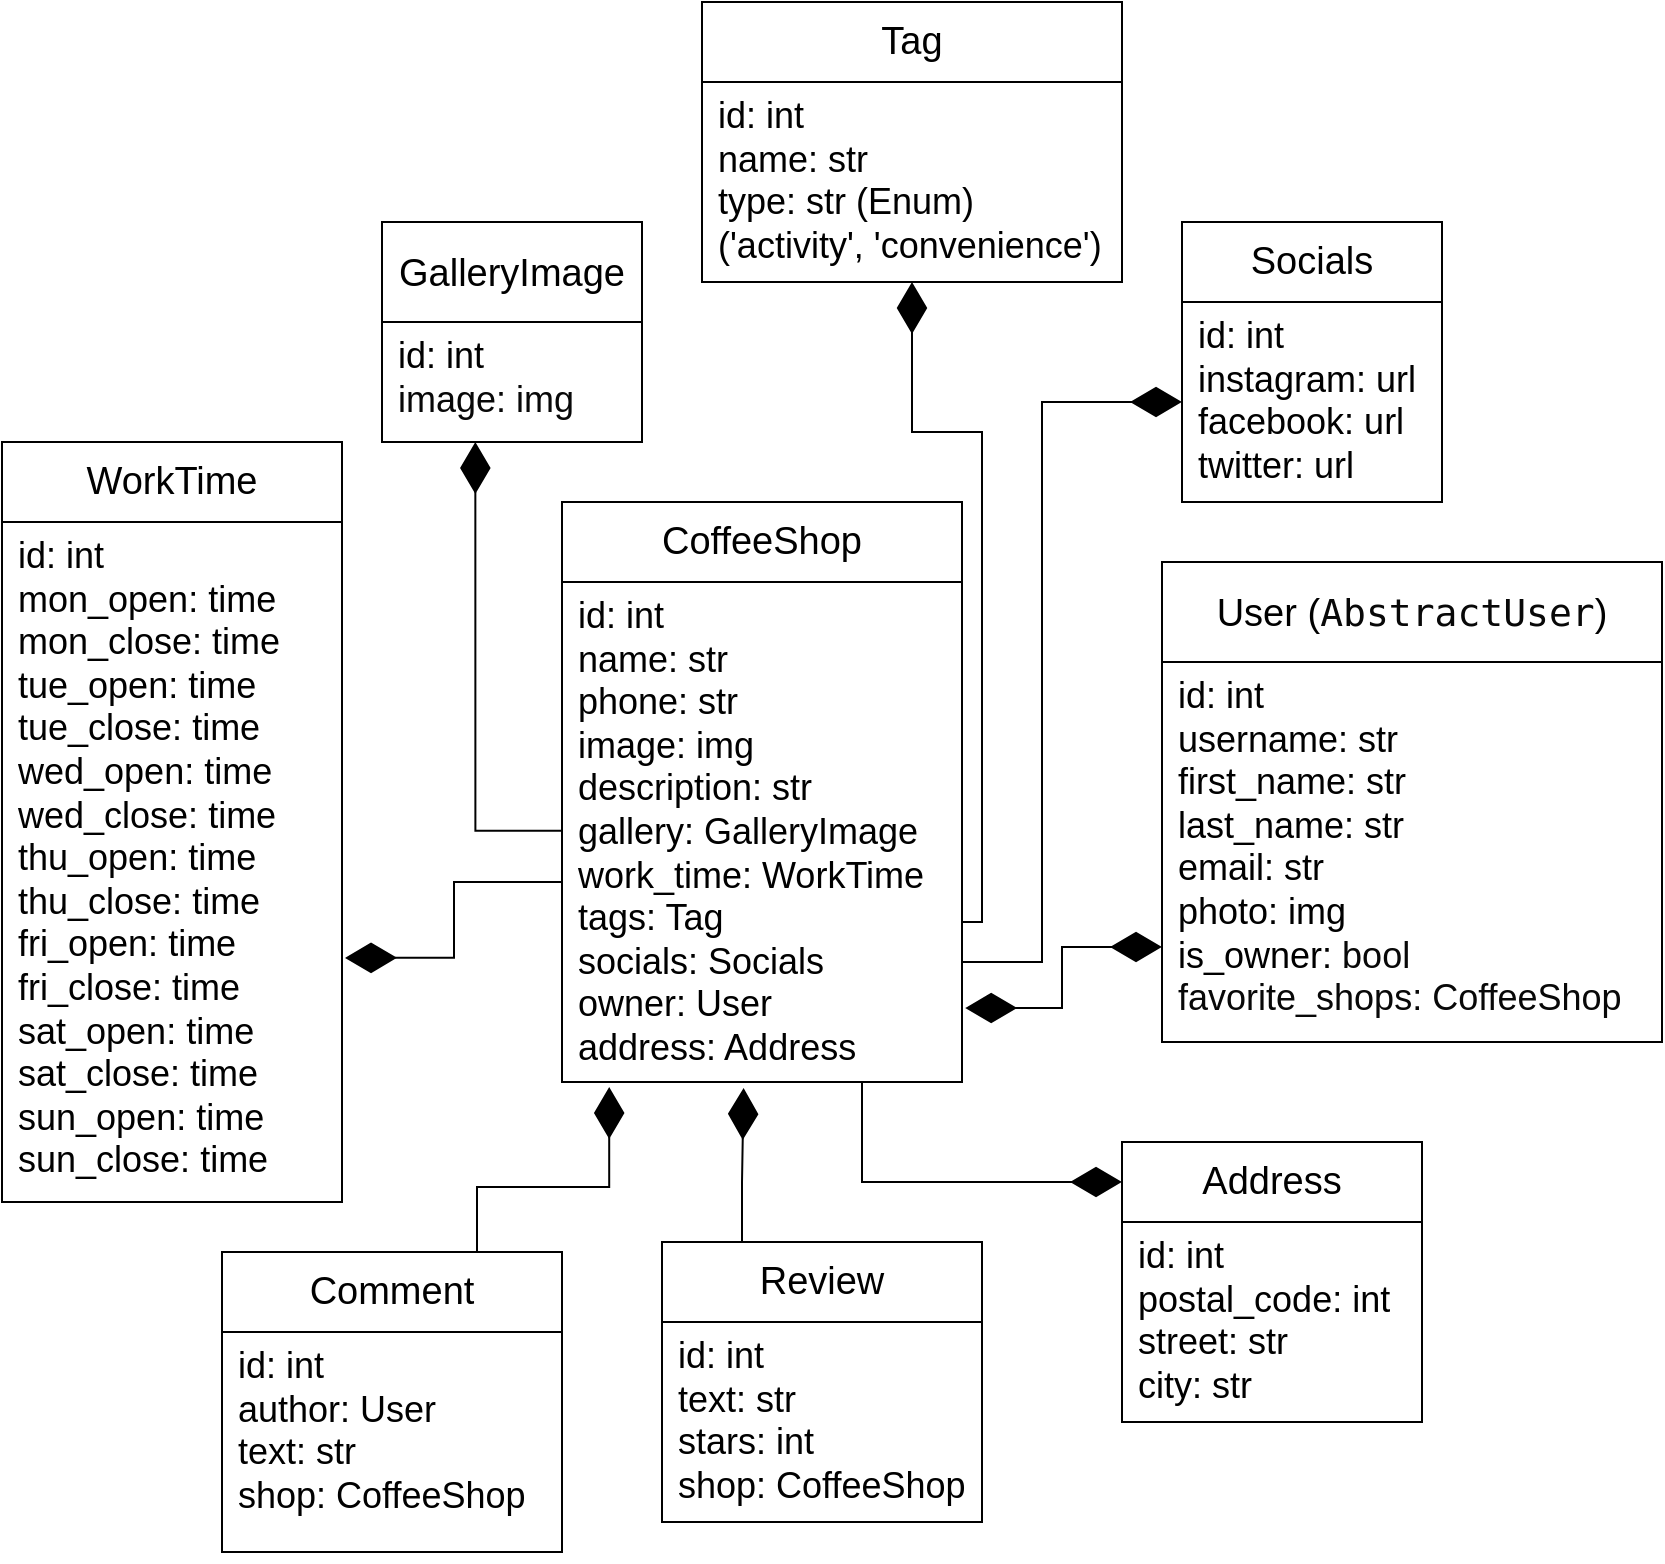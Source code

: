 <mxfile version="20.5.3" type="embed"><diagram id="qeMY2syIwX05Tvn6X6Fh" name="Page-1"><mxGraphModel dx="815" dy="751" grid="1" gridSize="10" guides="1" tooltips="1" connect="1" arrows="1" fold="1" page="0" pageScale="1" pageWidth="850" pageHeight="1100" math="0" shadow="0"><root><mxCell id="0"/><mxCell id="1" parent="0"/><mxCell id="9" value="&lt;p style=&quot;line-height: 100%;&quot;&gt;&lt;font style=&quot;font-size: 19px;&quot;&gt;CoffeeShop&lt;/font&gt;&lt;/p&gt;" style="rounded=0;whiteSpace=wrap;html=1;" parent="1" vertex="1"><mxGeometry x="790" y="440" width="200" height="40" as="geometry"/></mxCell><mxCell id="90" style="edgeStyle=orthogonalEdgeStyle;rounded=0;orthogonalLoop=1;jettySize=auto;html=1;exitX=1;exitY=0.25;exitDx=0;exitDy=0;entryX=0;entryY=0.5;entryDx=0;entryDy=0;fontFamily=Helvetica;fontSize=18;endSize=23;startSize=23;endArrow=diamondThin;endFill=1;" parent="1" source="23" target="78" edge="1"><mxGeometry relative="1" as="geometry"><Array as="points"><mxPoint x="980" y="670"/><mxPoint x="1030" y="670"/><mxPoint x="1030" y="390"/></Array></mxGeometry></mxCell><mxCell id="97" style="edgeStyle=orthogonalEdgeStyle;rounded=0;orthogonalLoop=1;jettySize=auto;html=1;exitX=1;exitY=0.5;exitDx=0;exitDy=0;entryX=0.5;entryY=1;entryDx=0;entryDy=0;fontFamily=Helvetica;fontSize=18;endSize=23;startSize=23;endArrow=diamondThin;endFill=1;" parent="1" source="23" target="54" edge="1"><mxGeometry relative="1" as="geometry"><Array as="points"><mxPoint x="980" y="605"/><mxPoint x="980" y="650"/><mxPoint x="1000" y="650"/><mxPoint x="1000" y="405"/><mxPoint x="965" y="405"/></Array></mxGeometry></mxCell><mxCell id="102" style="edgeStyle=orthogonalEdgeStyle;rounded=0;orthogonalLoop=1;jettySize=auto;html=1;exitX=0.75;exitY=1;exitDx=0;exitDy=0;entryX=0;entryY=0.5;entryDx=0;entryDy=0;fontFamily=Helvetica;fontSize=18;startArrow=none;startFill=0;endArrow=diamondThin;endFill=1;endSize=23;startSize=23;sourcePerimeterSpacing=0;targetPerimeterSpacing=0;jumpSize=11;" parent="1" source="23" target="56" edge="1"><mxGeometry relative="1" as="geometry"><Array as="points"><mxPoint x="940" y="780"/></Array></mxGeometry></mxCell><mxCell id="114" style="edgeStyle=orthogonalEdgeStyle;rounded=0;jumpSize=0;orthogonalLoop=1;jettySize=auto;html=1;exitX=0;exitY=0.75;exitDx=0;exitDy=0;entryX=1.009;entryY=0.641;entryDx=0;entryDy=0;entryPerimeter=0;fontFamily=Helvetica;fontSize=18;startArrow=none;startFill=0;endArrow=diamondThin;endFill=1;startSize=23;endSize=23;sourcePerimeterSpacing=0;targetPerimeterSpacing=0;" parent="1" source="23" target="76" edge="1"><mxGeometry relative="1" as="geometry"><Array as="points"><mxPoint x="790" y="630"/><mxPoint x="736" y="630"/><mxPoint x="736" y="668"/></Array></mxGeometry></mxCell><mxCell id="23" value="&lt;font style=&quot;font-size: 18px;&quot;&gt;id: int&lt;br style=&quot;font-size: 18px;&quot;&gt;name: str&lt;br style=&quot;font-size: 18px;&quot;&gt;phone: str&lt;br style=&quot;font-size: 18px;&quot;&gt;image: img&lt;br&gt;description: str&lt;br style=&quot;font-size: 18px;&quot;&gt;gallery: GalleryImage&lt;br&gt;&lt;div&gt;&lt;span style=&quot;background-color: initial;&quot;&gt;work_time: WorkTime&lt;/span&gt;&lt;/div&gt;tags: Tag&lt;br style=&quot;font-size: 18px;&quot;&gt;&lt;/font&gt;&lt;div style=&quot;font-size: 18px;&quot;&gt;&lt;span style=&quot;background-color: initial; font-size: 18px;&quot;&gt;&lt;font style=&quot;font-size: 18px;&quot;&gt;socials: Socials&lt;/font&gt;&lt;/span&gt;&lt;/div&gt;&lt;div style=&quot;font-size: 18px;&quot;&gt;&lt;span style=&quot;background-color: initial;&quot;&gt;owner: User&lt;br&gt;&lt;/span&gt;address: Address&amp;nbsp;&lt;br&gt;&lt;/div&gt;" style="rounded=0;whiteSpace=wrap;html=1;fontSize=18;align=left;verticalAlign=top;spacingLeft=6;" parent="1" vertex="1"><mxGeometry x="790" y="480" width="200" height="250" as="geometry"/></mxCell><mxCell id="53" value="&lt;span style=&quot;font-size: 19px;&quot;&gt;Tag&lt;/span&gt;" style="rounded=0;whiteSpace=wrap;html=1;" parent="1" vertex="1"><mxGeometry x="860" y="190" width="210" height="40" as="geometry"/></mxCell><mxCell id="54" value="id: int&lt;br style=&quot;font-size: 18px;&quot;&gt;&lt;div style=&quot;font-size: 18px;&quot;&gt;&lt;span style=&quot;background-color: initial; font-size: 18px;&quot;&gt;name: str&lt;/span&gt;&lt;/div&gt;&lt;div style=&quot;font-size: 18px;&quot;&gt;&lt;span style=&quot;background-color: initial; font-size: 18px;&quot;&gt;type:&amp;nbsp;&lt;/span&gt;str (Enum)&lt;br style=&quot;font-size: 18px;&quot;&gt;('activity', 'convenience')&lt;br style=&quot;font-size: 18px;&quot;&gt;&lt;/div&gt;" style="rounded=0;whiteSpace=wrap;html=1;fontSize=18;spacingLeft=6;align=left;verticalAlign=top;" parent="1" vertex="1"><mxGeometry x="860" y="230" width="210" height="100" as="geometry"/></mxCell><mxCell id="56" value="&lt;p style=&quot;line-height: 100%;&quot;&gt;&lt;font style=&quot;font-size: 19px;&quot;&gt;Address&lt;/font&gt;&lt;/p&gt;" style="rounded=0;whiteSpace=wrap;html=1;" parent="1" vertex="1"><mxGeometry x="1070" y="760" width="150" height="40" as="geometry"/></mxCell><mxCell id="58" value="&lt;p style=&quot;line-height: 100%;&quot;&gt;&lt;font style=&quot;font-size: 19px;&quot;&gt;Socials&lt;/font&gt;&lt;/p&gt;" style="rounded=0;whiteSpace=wrap;html=1;" parent="1" vertex="1"><mxGeometry x="1100" y="300" width="130" height="40" as="geometry"/></mxCell><mxCell id="61" value="&lt;p style=&quot;line-height: 100%;&quot;&gt;&lt;font style=&quot;font-size: 19px;&quot;&gt;WorkTime&lt;/font&gt;&lt;/p&gt;" style="rounded=0;whiteSpace=wrap;html=1;" parent="1" vertex="1"><mxGeometry x="510" y="410" width="170" height="40" as="geometry"/></mxCell><mxCell id="113" style="edgeStyle=orthogonalEdgeStyle;rounded=0;jumpSize=0;orthogonalLoop=1;jettySize=auto;html=1;exitX=0.75;exitY=0;exitDx=0;exitDy=0;entryX=0.118;entryY=1.01;entryDx=0;entryDy=0;entryPerimeter=0;fontFamily=Helvetica;fontSize=18;startArrow=none;startFill=0;endArrow=diamondThin;endFill=1;startSize=23;endSize=23;sourcePerimeterSpacing=0;targetPerimeterSpacing=0;" parent="1" source="65" target="23" edge="1"><mxGeometry relative="1" as="geometry"/></mxCell><mxCell id="65" value="&lt;p style=&quot;line-height: 100%;&quot;&gt;&lt;span style=&quot;font-size: 19px;&quot;&gt;Comment&lt;/span&gt;&lt;/p&gt;" style="rounded=0;whiteSpace=wrap;html=1;" parent="1" vertex="1"><mxGeometry x="620" y="815" width="170" height="40" as="geometry"/></mxCell><mxCell id="117" style="edgeStyle=orthogonalEdgeStyle;rounded=0;orthogonalLoop=1;jettySize=auto;html=1;exitX=0.75;exitY=1;exitDx=0;exitDy=0;entryX=1.008;entryY=0.852;entryDx=0;entryDy=0;entryPerimeter=0;startArrow=diamondThin;startFill=1;endArrow=diamondThin;endFill=1;endSize=23;startSize=23;" edge="1" parent="1" source="68" target="23"><mxGeometry relative="1" as="geometry"/></mxCell><mxCell id="68" value="&lt;font style=&quot;font-size: 18px;&quot;&gt;id: int&lt;br style=&quot;font-size: 18px;&quot;&gt;username: str&lt;br style=&quot;font-size: 18px;&quot;&gt;first_name: str&lt;br style=&quot;font-size: 18px;&quot;&gt;last_name: str&lt;br style=&quot;font-size: 18px;&quot;&gt;email: str&lt;br style=&quot;font-size: 18px;&quot;&gt;photo: img&lt;br style=&quot;font-size: 18px;&quot;&gt;is_owner:&amp;nbsp;&lt;/font&gt;&lt;span style=&quot;background-color: rgb(255, 255, 255); color: rgb(8, 8, 8); font-size: 18px;&quot;&gt;bool&lt;br style=&quot;font-size: 18px;&quot;&gt;&lt;/span&gt;&lt;span style=&quot;background-color: rgb(255, 255, 255); color: rgb(8, 8, 8); font-size: 18px;&quot;&gt;favorite_shops: CoffeeShop&amp;nbsp;&lt;br style=&quot;font-size: 18px;&quot;&gt;&lt;/span&gt;" style="rounded=0;whiteSpace=wrap;html=1;fontSize=18;align=left;verticalAlign=top;spacingLeft=6;direction=south;" parent="1" vertex="1"><mxGeometry x="1090" y="520" width="250" height="190" as="geometry"/></mxCell><mxCell id="70" value="&lt;p style=&quot;line-height: 100%; font-size: 19px;&quot;&gt;&lt;font style=&quot;font-size: 19px;&quot;&gt;User (&lt;/font&gt;&lt;span style=&quot;font-family: &amp;quot;JetBrains Mono&amp;quot;, monospace; background-color: rgb(255, 255, 255); color: rgb(8, 8, 8);&quot;&gt;AbstractUser&lt;/span&gt;&lt;span style=&quot;background-color: initial;&quot;&gt;)&lt;/span&gt;&lt;/p&gt;" style="rounded=0;whiteSpace=wrap;html=1;align=center;" parent="1" vertex="1"><mxGeometry x="1090" y="470" width="250" height="50" as="geometry"/></mxCell><mxCell id="103" style="edgeStyle=orthogonalEdgeStyle;rounded=0;orthogonalLoop=1;jettySize=auto;html=1;exitX=0.25;exitY=0;exitDx=0;exitDy=0;entryX=0.454;entryY=1.012;entryDx=0;entryDy=0;entryPerimeter=0;fontFamily=Helvetica;fontSize=18;endSize=23;startSize=23;endArrow=diamondThin;endFill=1;" parent="1" source="71" target="23" edge="1"><mxGeometry relative="1" as="geometry"/></mxCell><mxCell id="71" value="&lt;span style=&quot;font-size: 19px;&quot;&gt;Review&lt;/span&gt;" style="rounded=0;whiteSpace=wrap;html=1;" parent="1" vertex="1"><mxGeometry x="840" y="810" width="160" height="40" as="geometry"/></mxCell><mxCell id="74" value="id: int&lt;br style=&quot;font-size: 18px;&quot;&gt;&lt;div style=&quot;font-size: 18px;&quot;&gt;&lt;span style=&quot;background-color: initial; font-size: 18px;&quot;&gt;text: str&lt;/span&gt;&lt;/div&gt;&lt;div style=&quot;font-size: 18px;&quot;&gt;stars: int&lt;br style=&quot;font-size: 18px;&quot;&gt;shop: CoffeeShop&lt;/div&gt;" style="rounded=0;whiteSpace=wrap;html=1;fontSize=18;spacingLeft=6;align=left;verticalAlign=top;" parent="1" vertex="1"><mxGeometry x="840" y="850" width="160" height="100" as="geometry"/></mxCell><mxCell id="75" value="&lt;span style=&quot;font-size: 18px;&quot;&gt;id: int&lt;br style=&quot;font-size: 18px;&quot;&gt;author: User&lt;br style=&quot;font-size: 18px;&quot;&gt;text: str&lt;br style=&quot;font-size: 18px;&quot;&gt;shop: CoffeeShop&lt;br style=&quot;font-size: 18px;&quot;&gt;&lt;/span&gt;&lt;span style=&quot;font-size: 18px;&quot;&gt;&lt;br style=&quot;font-size: 18px;&quot;&gt;&lt;/span&gt;" style="rounded=0;whiteSpace=wrap;html=1;fontSize=18;align=left;verticalAlign=top;spacingLeft=6;" parent="1" vertex="1"><mxGeometry x="620" y="855" width="170" height="110" as="geometry"/></mxCell><mxCell id="76" value="&lt;span style=&quot;font-size: 18px;&quot;&gt;id: int&lt;br style=&quot;font-size: 18px;&quot;&gt;&lt;/span&gt;&lt;div style=&quot;font-size: 18px;&quot;&gt;&lt;div style=&quot;font-size: 18px;&quot;&gt;mon_open: time&lt;/div&gt;&lt;div style=&quot;font-size: 18px;&quot;&gt;mon_close: time&lt;/div&gt;&lt;div style=&quot;font-size: 18px;&quot;&gt;tue_open:&amp;nbsp;&lt;span style=&quot;background-color: initial; font-size: 18px;&quot;&gt;time&lt;/span&gt;&lt;/div&gt;&lt;div style=&quot;font-size: 18px;&quot;&gt;tue_close:&amp;nbsp;&lt;span style=&quot;background-color: initial; font-size: 18px;&quot;&gt;time&lt;/span&gt;&lt;/div&gt;&lt;div style=&quot;font-size: 18px;&quot;&gt;wed_open:&amp;nbsp;&lt;span style=&quot;background-color: initial; font-size: 18px;&quot;&gt;time&lt;/span&gt;&lt;/div&gt;&lt;div style=&quot;font-size: 18px;&quot;&gt;wed_close:&amp;nbsp;&lt;span style=&quot;background-color: initial; font-size: 18px;&quot;&gt;time&lt;/span&gt;&lt;/div&gt;&lt;div style=&quot;font-size: 18px;&quot;&gt;thu_open:&amp;nbsp;&lt;span style=&quot;background-color: initial; font-size: 18px;&quot;&gt;time&lt;/span&gt;&lt;/div&gt;&lt;div style=&quot;font-size: 18px;&quot;&gt;thu_close:&amp;nbsp;&lt;span style=&quot;background-color: initial; font-size: 18px;&quot;&gt;time&lt;/span&gt;&lt;/div&gt;&lt;div style=&quot;font-size: 18px;&quot;&gt;fri_open:&amp;nbsp;&lt;span style=&quot;background-color: initial; font-size: 18px;&quot;&gt;time&lt;/span&gt;&lt;/div&gt;&lt;div style=&quot;font-size: 18px;&quot;&gt;fri_close:&amp;nbsp;&lt;span style=&quot;background-color: initial; font-size: 18px;&quot;&gt;time&lt;/span&gt;&lt;/div&gt;&lt;div style=&quot;font-size: 18px;&quot;&gt;sat_open:&amp;nbsp;&lt;span style=&quot;background-color: initial; font-size: 18px;&quot;&gt;time&lt;/span&gt;&lt;/div&gt;&lt;div style=&quot;font-size: 18px;&quot;&gt;sat_close:&amp;nbsp;&lt;span style=&quot;background-color: initial; font-size: 18px;&quot;&gt;time&lt;/span&gt;&lt;/div&gt;&lt;div style=&quot;font-size: 18px;&quot;&gt;sun_open:&amp;nbsp;&lt;span style=&quot;background-color: initial; font-size: 18px;&quot;&gt;time&lt;/span&gt;&lt;/div&gt;&lt;div style=&quot;font-size: 18px;&quot;&gt;sun_close:&amp;nbsp;&lt;span style=&quot;background-color: initial; font-size: 18px;&quot;&gt;time&lt;/span&gt;&lt;/div&gt;&lt;div style=&quot;font-size: 18px;&quot;&gt;&lt;br style=&quot;font-size: 18px;&quot;&gt;&lt;/div&gt;&lt;/div&gt;" style="rounded=0;whiteSpace=wrap;html=1;fontSize=18;align=left;verticalAlign=top;spacingLeft=6;" parent="1" vertex="1"><mxGeometry x="510" y="450" width="170" height="340" as="geometry"/></mxCell><mxCell id="77" value="id: int&lt;br style=&quot;font-size: 18px;&quot;&gt;postal_code: int&lt;br style=&quot;font-size: 18px;&quot;&gt;&lt;div style=&quot;font-size: 18px;&quot;&gt;&lt;span style=&quot;background-color: initial; font-size: 18px;&quot;&gt;street: str&lt;br style=&quot;font-size: 18px;&quot;&gt;city: str&lt;/span&gt;&lt;/div&gt;" style="rounded=0;whiteSpace=wrap;html=1;fontSize=18;spacingLeft=6;align=left;verticalAlign=top;" parent="1" vertex="1"><mxGeometry x="1070" y="800" width="150" height="100" as="geometry"/></mxCell><mxCell id="78" value="&lt;span style=&quot;font-size: 18px;&quot;&gt;id: int&lt;br style=&quot;font-size: 18px;&quot;&gt;instagram: url&lt;br style=&quot;font-size: 18px;&quot;&gt;facebook: url&lt;br style=&quot;font-size: 18px;&quot;&gt;&lt;/span&gt;&lt;span style=&quot;font-size: 18px;&quot;&gt;twitter: url&lt;/span&gt;&lt;span style=&quot;font-size: 18px;&quot;&gt;&lt;br style=&quot;font-size: 18px;&quot;&gt;&lt;br style=&quot;font-size: 18px;&quot;&gt;&lt;/span&gt;" style="rounded=0;whiteSpace=wrap;html=1;fontSize=18;align=left;verticalAlign=top;spacingLeft=6;" parent="1" vertex="1"><mxGeometry x="1100" y="340" width="130" height="100" as="geometry"/></mxCell><mxCell id="80" value="&lt;font style=&quot;font-size: 18px;&quot;&gt;id: int&lt;br style=&quot;font-size: 18px;&quot;&gt;&lt;/font&gt;&lt;span style=&quot;background-color: rgb(255, 255, 255); color: rgb(8, 8, 8); font-size: 18px;&quot;&gt;image: img&lt;br&gt;&lt;br style=&quot;font-size: 18px;&quot;&gt;&lt;/span&gt;" style="rounded=0;whiteSpace=wrap;html=1;fontSize=18;align=left;verticalAlign=top;spacingLeft=6;direction=south;" parent="1" vertex="1"><mxGeometry x="700" y="350" width="130" height="60" as="geometry"/></mxCell><mxCell id="81" value="&lt;p style=&quot;line-height: 100%; font-size: 19px;&quot;&gt;GalleryImage&lt;/p&gt;" style="rounded=0;whiteSpace=wrap;html=1;align=center;" parent="1" vertex="1"><mxGeometry x="700" y="300" width="130" height="50" as="geometry"/></mxCell><mxCell id="110" style="edgeStyle=orthogonalEdgeStyle;rounded=0;orthogonalLoop=1;jettySize=auto;html=1;exitX=0;exitY=0.5;exitDx=0;exitDy=0;entryX=1.093;entryY=0.641;entryDx=0;entryDy=0;entryPerimeter=0;fontFamily=Helvetica;fontSize=18;endSize=23;startSize=23;endArrow=diamondThin;endFill=1;" parent="1" edge="1"><mxGeometry relative="1" as="geometry"><mxPoint x="790.0" y="599.42" as="sourcePoint"/><mxPoint x="746.67" y="410.0" as="targetPoint"/><Array as="points"><mxPoint x="790.0" y="604.42"/><mxPoint x="747.0" y="604.42"/></Array></mxGeometry></mxCell></root></mxGraphModel></diagram></mxfile>